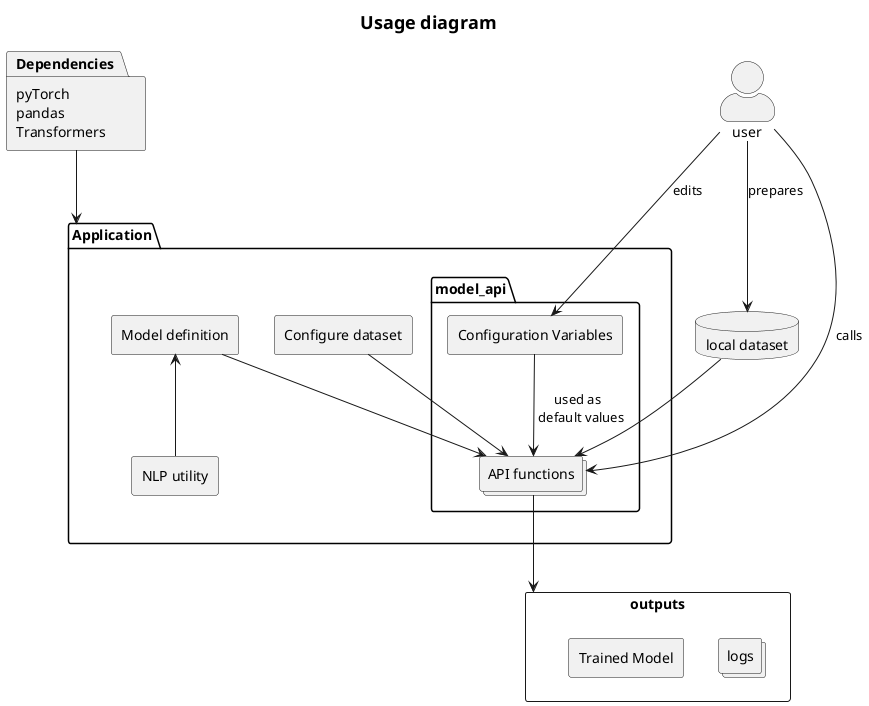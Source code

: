 @startuml usage
'legend top
'=Usage Diagram
'end legend

title =Usage diagram
allowmixing

package Dependencies[
    pyTorch
    pandas
    Transformers
]

skinparam actorStyle awesome
actor user

database "local dataset" as local

package Application{
    package model_api{
        rectangle "Configuration Variables" as ConfigRun

        collections "API functions" as fucs
        ConfigRun --> fucs : "used as \n default values"
        user --> Application.model_api.ConfigRun : edits
        user --> fucs : calls

    }
    rectangle "Configure dataset" as dataset_define
    rectangle "Model definition" as learning_model
    rectangle "NLP utility" as nlp_embedding
    'package test_codes {
    '    database test_datasets
    '    collections "example implementations" as tests
    '}
    'test_datasets -->  tests
    nlp_embedding -up-> learning_model
    dataset_define --> fucs
    learning_model --> fucs
}

rectangle outputs{
    collections logs
    rectangle "Trained Model" as model
}

rectangle "Trained Model" as model
Dependencies --> Application
user --> local : prepares
local --> fucs
fucs --> outputs

@enduml